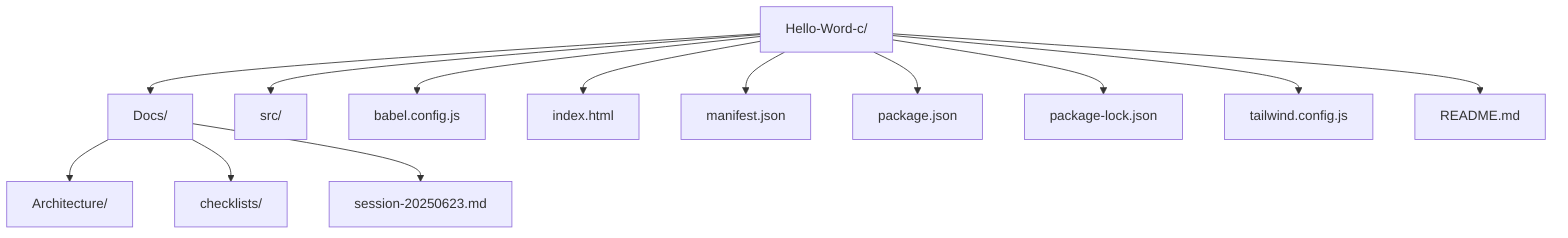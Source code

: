 flowchart TD
  A[Hello-Word-c/]
  A --> B[Docs/]
  B --> C[Architecture/]
  B --> D[checklists/]
  B --> E[session-20250623.md]
  A --> F[src/]
  A --> G[babel.config.js]
  A --> H[index.html]
  A --> I[manifest.json]
  A --> J[package.json]
  A --> K[package-lock.json]
  A --> L[tailwind.config.js]
  A --> M[README.md]